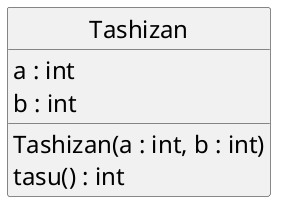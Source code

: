 @startuml
skinparam classAttributeIconSize 0
skinparam monochrome true
skinparam classFontSize 24
skinparam classFontName BIZ-UDPGothic-B
skinparam classAttributeFontSize 24
skinparam classAttributeFontName BIZ-UDPGothic-B
skinparam shadowing false
hide circle


class Tashizan {
 a : int
 b : int
 __
 Tashizan(a : int, b : int)
 tasu() : int
 }


@enduml